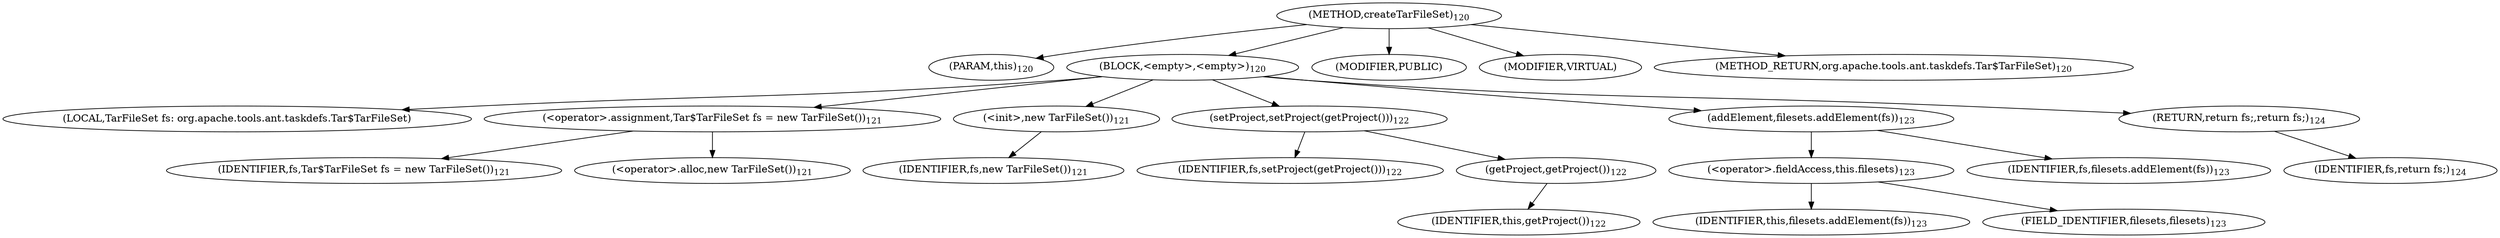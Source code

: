 digraph "createTarFileSet" {  
"194" [label = <(METHOD,createTarFileSet)<SUB>120</SUB>> ]
"6" [label = <(PARAM,this)<SUB>120</SUB>> ]
"195" [label = <(BLOCK,&lt;empty&gt;,&lt;empty&gt;)<SUB>120</SUB>> ]
"4" [label = <(LOCAL,TarFileSet fs: org.apache.tools.ant.taskdefs.Tar$TarFileSet)> ]
"196" [label = <(&lt;operator&gt;.assignment,Tar$TarFileSet fs = new TarFileSet())<SUB>121</SUB>> ]
"197" [label = <(IDENTIFIER,fs,Tar$TarFileSet fs = new TarFileSet())<SUB>121</SUB>> ]
"198" [label = <(&lt;operator&gt;.alloc,new TarFileSet())<SUB>121</SUB>> ]
"199" [label = <(&lt;init&gt;,new TarFileSet())<SUB>121</SUB>> ]
"3" [label = <(IDENTIFIER,fs,new TarFileSet())<SUB>121</SUB>> ]
"200" [label = <(setProject,setProject(getProject()))<SUB>122</SUB>> ]
"201" [label = <(IDENTIFIER,fs,setProject(getProject()))<SUB>122</SUB>> ]
"202" [label = <(getProject,getProject())<SUB>122</SUB>> ]
"5" [label = <(IDENTIFIER,this,getProject())<SUB>122</SUB>> ]
"203" [label = <(addElement,filesets.addElement(fs))<SUB>123</SUB>> ]
"204" [label = <(&lt;operator&gt;.fieldAccess,this.filesets)<SUB>123</SUB>> ]
"205" [label = <(IDENTIFIER,this,filesets.addElement(fs))<SUB>123</SUB>> ]
"206" [label = <(FIELD_IDENTIFIER,filesets,filesets)<SUB>123</SUB>> ]
"207" [label = <(IDENTIFIER,fs,filesets.addElement(fs))<SUB>123</SUB>> ]
"208" [label = <(RETURN,return fs;,return fs;)<SUB>124</SUB>> ]
"209" [label = <(IDENTIFIER,fs,return fs;)<SUB>124</SUB>> ]
"210" [label = <(MODIFIER,PUBLIC)> ]
"211" [label = <(MODIFIER,VIRTUAL)> ]
"212" [label = <(METHOD_RETURN,org.apache.tools.ant.taskdefs.Tar$TarFileSet)<SUB>120</SUB>> ]
  "194" -> "6" 
  "194" -> "195" 
  "194" -> "210" 
  "194" -> "211" 
  "194" -> "212" 
  "195" -> "4" 
  "195" -> "196" 
  "195" -> "199" 
  "195" -> "200" 
  "195" -> "203" 
  "195" -> "208" 
  "196" -> "197" 
  "196" -> "198" 
  "199" -> "3" 
  "200" -> "201" 
  "200" -> "202" 
  "202" -> "5" 
  "203" -> "204" 
  "203" -> "207" 
  "204" -> "205" 
  "204" -> "206" 
  "208" -> "209" 
}
